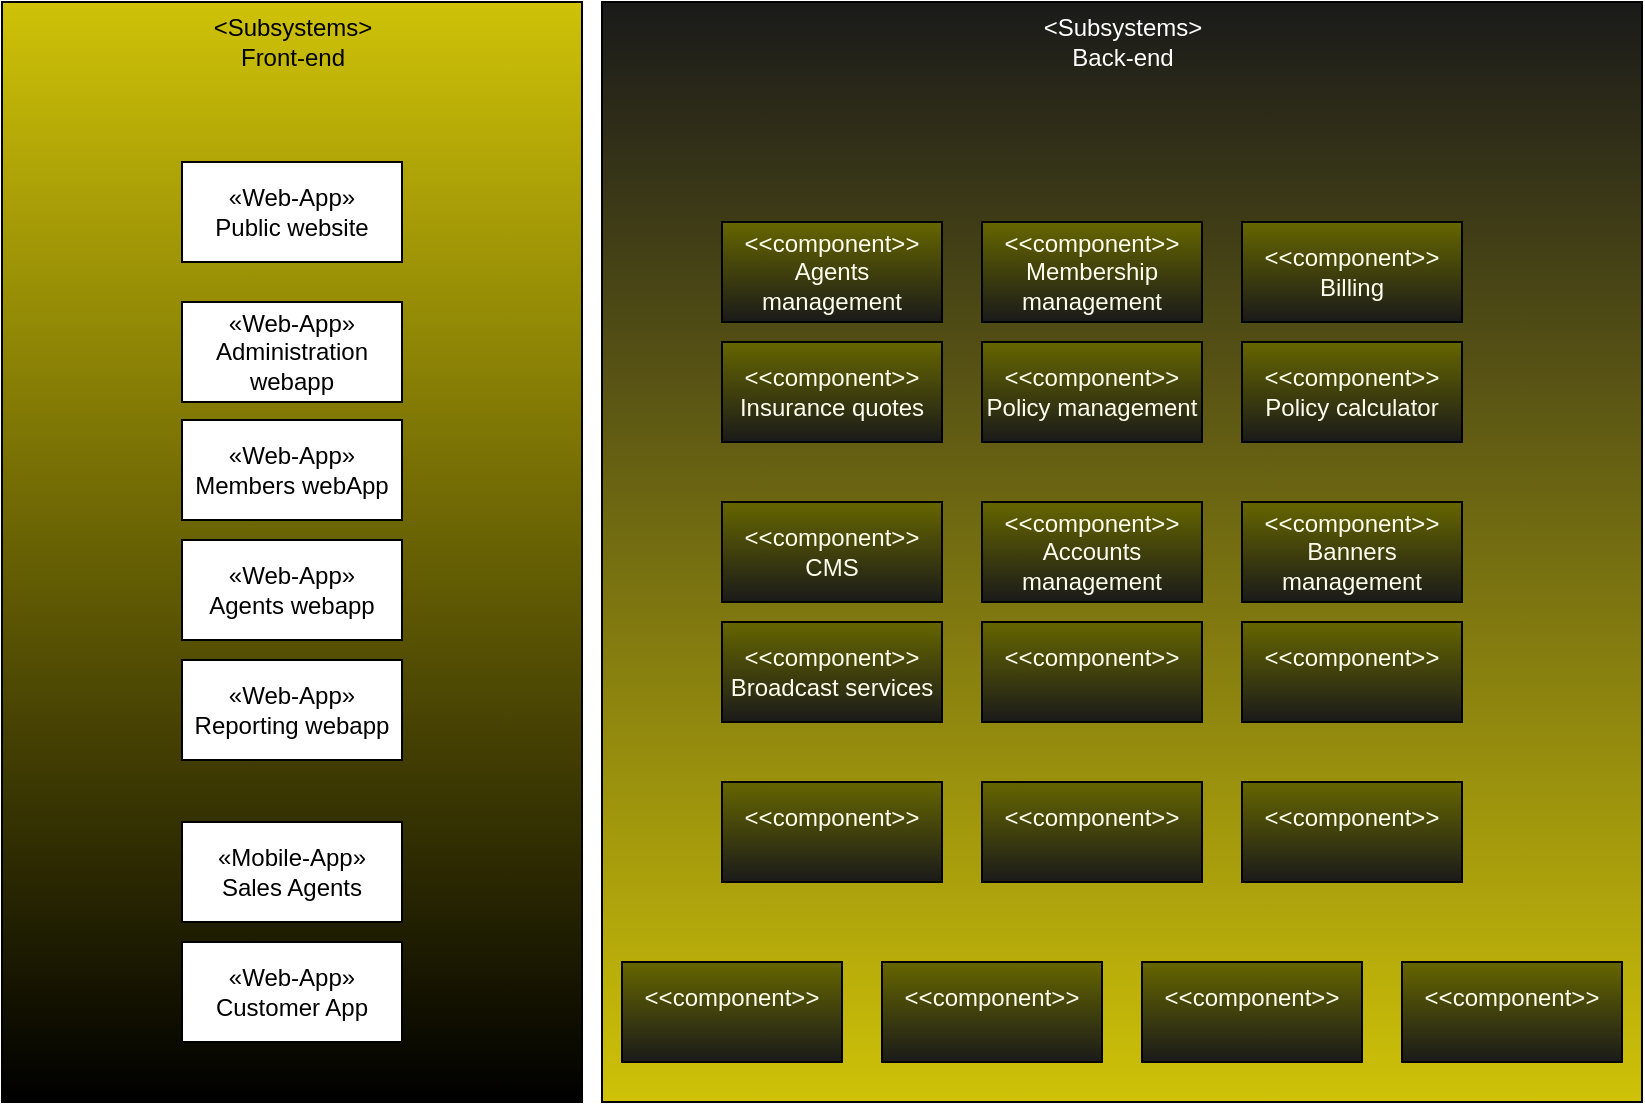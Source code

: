 <mxfile version="22.1.0" type="github">
  <diagram name="Page-1" id="BazWnyEBL50iyyZLBPZb">
    <mxGraphModel dx="934" dy="542" grid="1" gridSize="10" guides="1" tooltips="1" connect="1" arrows="1" fold="1" page="1" pageScale="1" pageWidth="827" pageHeight="1169" math="0" shadow="0">
      <root>
        <mxCell id="0" />
        <mxCell id="1" parent="0" />
        <mxCell id="gHs1_yGDTPSEfHALUva1-96" value="" style="group" vertex="1" connectable="0" parent="1">
          <mxGeometry x="50" y="90" width="310" height="550" as="geometry" />
        </mxCell>
        <mxCell id="gHs1_yGDTPSEfHALUva1-97" value="&lt;p style=&quot;line-height: 110%;&quot;&gt;&lt;/p&gt;&lt;br&gt;&lt;p&gt;&lt;/p&gt;" style="html=1;whiteSpace=wrap;fillColor=#CFC208;gradientColor=default;" vertex="1" parent="gHs1_yGDTPSEfHALUva1-96">
          <mxGeometry width="290" height="550" as="geometry" />
        </mxCell>
        <mxCell id="gHs1_yGDTPSEfHALUva1-98" value="&lt;div&gt;«Web-App»&lt;/div&gt;Public website" style="html=1;whiteSpace=wrap;movable=0;resizable=0;rotatable=0;deletable=0;editable=0;locked=1;connectable=0;" vertex="1" parent="gHs1_yGDTPSEfHALUva1-96">
          <mxGeometry x="90" y="80" width="110" height="50" as="geometry" />
        </mxCell>
        <mxCell id="gHs1_yGDTPSEfHALUva1-99" value="&lt;div&gt;«Web-App»&lt;/div&gt;&lt;div&gt;Administration webapp&lt;br&gt;&lt;/div&gt;" style="html=1;whiteSpace=wrap;movable=0;resizable=0;rotatable=0;deletable=0;editable=0;locked=1;connectable=0;" vertex="1" parent="gHs1_yGDTPSEfHALUva1-96">
          <mxGeometry x="90" y="150" width="110" height="50" as="geometry" />
        </mxCell>
        <mxCell id="gHs1_yGDTPSEfHALUva1-100" value="&lt;div&gt;«Web-App»&lt;/div&gt;&lt;div&gt;Members webApp&lt;br&gt;&lt;/div&gt;" style="html=1;whiteSpace=wrap;movable=0;resizable=0;rotatable=0;deletable=0;editable=0;locked=1;connectable=0;" vertex="1" parent="gHs1_yGDTPSEfHALUva1-96">
          <mxGeometry x="90" y="209" width="110" height="50" as="geometry" />
        </mxCell>
        <mxCell id="gHs1_yGDTPSEfHALUva1-101" value="&lt;div&gt;«Web-App»&lt;/div&gt;&lt;div&gt;Agents webapp&lt;br&gt;&lt;/div&gt;" style="html=1;whiteSpace=wrap;movable=0;resizable=0;rotatable=0;deletable=0;editable=0;locked=1;connectable=0;" vertex="1" parent="gHs1_yGDTPSEfHALUva1-96">
          <mxGeometry x="90" y="269" width="110" height="50" as="geometry" />
        </mxCell>
        <mxCell id="gHs1_yGDTPSEfHALUva1-102" value="&lt;div&gt;«Web-App»&lt;/div&gt;&lt;div&gt;Reporting webapp&lt;br&gt;&lt;/div&gt;" style="html=1;whiteSpace=wrap;movable=0;resizable=0;rotatable=0;deletable=0;editable=0;locked=1;connectable=0;" vertex="1" parent="gHs1_yGDTPSEfHALUva1-96">
          <mxGeometry x="90" y="329" width="110" height="50" as="geometry" />
        </mxCell>
        <mxCell id="gHs1_yGDTPSEfHALUva1-103" value="&lt;div&gt;«Mobile-App»&lt;/div&gt;&lt;div&gt;Sales Agents&lt;br&gt;&lt;/div&gt;" style="html=1;whiteSpace=wrap;movable=0;resizable=0;rotatable=0;deletable=0;editable=0;locked=1;connectable=0;" vertex="1" parent="gHs1_yGDTPSEfHALUva1-96">
          <mxGeometry x="90" y="410" width="110" height="50" as="geometry" />
        </mxCell>
        <mxCell id="gHs1_yGDTPSEfHALUva1-104" value="&lt;div&gt;«Web-App»&lt;/div&gt;&lt;div&gt;Customer App&lt;br&gt;&lt;/div&gt;" style="html=1;whiteSpace=wrap;movable=0;resizable=0;rotatable=0;deletable=0;editable=0;locked=1;connectable=0;" vertex="1" parent="gHs1_yGDTPSEfHALUva1-96">
          <mxGeometry x="90" y="470" width="110" height="50" as="geometry" />
        </mxCell>
        <mxCell id="gHs1_yGDTPSEfHALUva1-105" value="&lt;div&gt;&amp;lt;Subsystems&amp;gt;&lt;/div&gt;&lt;div&gt;Front-end&lt;br&gt;&lt;/div&gt;" style="text;html=1;align=center;verticalAlign=middle;resizable=0;points=[];autosize=1;strokeColor=none;fillColor=none;" vertex="1" parent="gHs1_yGDTPSEfHALUva1-96">
          <mxGeometry x="95" width="100" height="40" as="geometry" />
        </mxCell>
        <mxCell id="gHs1_yGDTPSEfHALUva1-106" value="" style="html=1;whiteSpace=wrap;gradientColor=#CFC208;fillColor=#1A1A1A;" vertex="1" parent="1">
          <mxGeometry x="350" y="90" width="520" height="550" as="geometry" />
        </mxCell>
        <mxCell id="gHs1_yGDTPSEfHALUva1-107" value="&lt;div&gt;&lt;font color=&quot;#ffffff&quot;&gt;&amp;lt;Subsystems&amp;gt;&lt;/font&gt;&lt;/div&gt;&lt;div&gt;&lt;font color=&quot;#ffffff&quot;&gt;Back-end&lt;br&gt;&lt;/font&gt;&lt;/div&gt;" style="text;html=1;align=center;verticalAlign=middle;resizable=0;points=[];autosize=1;strokeColor=none;fillColor=none;" vertex="1" parent="1">
          <mxGeometry x="560" y="90" width="100" height="40" as="geometry" />
        </mxCell>
        <mxCell id="gHs1_yGDTPSEfHALUva1-108" value="&lt;font color=&quot;#fffff0&quot;&gt;&amp;lt;&amp;lt;component&amp;gt;&amp;gt;&lt;br&gt;Agents management&lt;br&gt;&lt;/font&gt;" style="html=1;whiteSpace=wrap;fillColor=#666600;gradientColor=#1A1A1A;" vertex="1" parent="1">
          <mxGeometry x="410" y="200" width="110" height="50" as="geometry" />
        </mxCell>
        <mxCell id="gHs1_yGDTPSEfHALUva1-109" value="&lt;div&gt;&lt;font color=&quot;#fffff0&quot;&gt;&amp;lt;&amp;lt;component&amp;gt;&amp;gt;&lt;/font&gt;&lt;/div&gt;&lt;font color=&quot;#fffff0&quot;&gt;Membership management&lt;/font&gt;" style="html=1;whiteSpace=wrap;fillColor=#666600;gradientColor=#1A1A1A;" vertex="1" parent="1">
          <mxGeometry x="540" y="200" width="110" height="50" as="geometry" />
        </mxCell>
        <mxCell id="gHs1_yGDTPSEfHALUva1-110" value="&lt;font color=&quot;#fffff0&quot;&gt;&amp;lt;&amp;lt;component&amp;gt;&amp;gt;&lt;br&gt;Billing&lt;br&gt;&lt;/font&gt;" style="html=1;whiteSpace=wrap;fillColor=#666600;gradientColor=#1A1A1A;" vertex="1" parent="1">
          <mxGeometry x="670" y="200" width="110" height="50" as="geometry" />
        </mxCell>
        <mxCell id="gHs1_yGDTPSEfHALUva1-111" value="&lt;font color=&quot;#fffff0&quot;&gt;&amp;lt;&amp;lt;component&amp;gt;&amp;gt;&lt;br&gt;Insurance quotes&lt;br&gt;&lt;/font&gt;" style="html=1;whiteSpace=wrap;fillColor=#666600;gradientColor=#1A1A1A;" vertex="1" parent="1">
          <mxGeometry x="410" y="260" width="110" height="50" as="geometry" />
        </mxCell>
        <mxCell id="gHs1_yGDTPSEfHALUva1-112" value="&lt;div&gt;&lt;font color=&quot;#fffff0&quot;&gt;&amp;lt;&amp;lt;component&amp;gt;&amp;gt;&lt;/font&gt;&lt;/div&gt;&lt;div&gt;&lt;font color=&quot;#fffff0&quot;&gt;Policy management&lt;br&gt;&lt;/font&gt;&lt;/div&gt;&lt;font color=&quot;#fffff0&quot;&gt;&lt;/font&gt;" style="html=1;whiteSpace=wrap;fillColor=#666600;gradientColor=#1A1A1A;" vertex="1" parent="1">
          <mxGeometry x="540" y="260" width="110" height="50" as="geometry" />
        </mxCell>
        <mxCell id="gHs1_yGDTPSEfHALUva1-113" value="&lt;font color=&quot;#fffff0&quot;&gt;&amp;lt;&amp;lt;component&amp;gt;&amp;gt;&lt;br&gt;Policy calculator&lt;br&gt;&lt;/font&gt;" style="html=1;whiteSpace=wrap;fillColor=#666600;gradientColor=#1A1A1A;" vertex="1" parent="1">
          <mxGeometry x="670" y="260" width="110" height="50" as="geometry" />
        </mxCell>
        <mxCell id="gHs1_yGDTPSEfHALUva1-114" value="&lt;font color=&quot;#fffff0&quot;&gt;&amp;lt;&amp;lt;component&amp;gt;&amp;gt;&lt;br&gt;CMS&lt;br&gt;&lt;/font&gt;" style="html=1;whiteSpace=wrap;fillColor=#666600;gradientColor=#1A1A1A;" vertex="1" parent="1">
          <mxGeometry x="410" y="340" width="110" height="50" as="geometry" />
        </mxCell>
        <mxCell id="gHs1_yGDTPSEfHALUva1-115" value="&lt;font color=&quot;#fffff0&quot;&gt;&amp;lt;&amp;lt;component&amp;gt;&amp;gt;&lt;br&gt;Accounts management&lt;br&gt;&lt;/font&gt;" style="html=1;whiteSpace=wrap;fillColor=#666600;gradientColor=#1A1A1A;" vertex="1" parent="1">
          <mxGeometry x="540" y="340" width="110" height="50" as="geometry" />
        </mxCell>
        <mxCell id="gHs1_yGDTPSEfHALUva1-116" value="&lt;font color=&quot;#fffff0&quot;&gt;&amp;lt;&amp;lt;component&amp;gt;&amp;gt;&lt;br&gt;Banners management&lt;br&gt;&lt;/font&gt;" style="html=1;whiteSpace=wrap;fillColor=#666600;gradientColor=#1A1A1A;" vertex="1" parent="1">
          <mxGeometry x="670" y="340" width="110" height="50" as="geometry" />
        </mxCell>
        <mxCell id="gHs1_yGDTPSEfHALUva1-117" value="&lt;font color=&quot;#fffff0&quot;&gt;&amp;lt;&amp;lt;component&amp;gt;&amp;gt;&lt;br&gt;Broadcast services&lt;br&gt;&lt;/font&gt;" style="html=1;whiteSpace=wrap;fillColor=#666600;gradientColor=#1A1A1A;" vertex="1" parent="1">
          <mxGeometry x="410" y="400" width="110" height="50" as="geometry" />
        </mxCell>
        <mxCell id="gHs1_yGDTPSEfHALUva1-118" value="&lt;font color=&quot;#fffff0&quot;&gt;&amp;lt;&amp;lt;component&amp;gt;&amp;gt;&lt;br&gt;&lt;br&gt;&lt;/font&gt;" style="html=1;whiteSpace=wrap;fillColor=#666600;gradientColor=#1A1A1A;" vertex="1" parent="1">
          <mxGeometry x="540" y="400" width="110" height="50" as="geometry" />
        </mxCell>
        <mxCell id="gHs1_yGDTPSEfHALUva1-119" value="&lt;font color=&quot;#fffff0&quot;&gt;&amp;lt;&amp;lt;component&amp;gt;&amp;gt;&lt;br&gt;&lt;br&gt;&lt;/font&gt;" style="html=1;whiteSpace=wrap;fillColor=#666600;gradientColor=#1A1A1A;" vertex="1" parent="1">
          <mxGeometry x="670" y="400" width="110" height="50" as="geometry" />
        </mxCell>
        <mxCell id="gHs1_yGDTPSEfHALUva1-120" value="&lt;font color=&quot;#fffff0&quot;&gt;&amp;lt;&amp;lt;component&amp;gt;&amp;gt;&lt;br&gt;&lt;br&gt;&lt;/font&gt;" style="html=1;whiteSpace=wrap;fillColor=#666600;gradientColor=#1A1A1A;" vertex="1" parent="1">
          <mxGeometry x="410" y="480" width="110" height="50" as="geometry" />
        </mxCell>
        <mxCell id="gHs1_yGDTPSEfHALUva1-121" value="&lt;font color=&quot;#fffff0&quot;&gt;&amp;lt;&amp;lt;component&amp;gt;&amp;gt;&lt;br&gt;&lt;br&gt;&lt;/font&gt;" style="html=1;whiteSpace=wrap;fillColor=#666600;gradientColor=#1A1A1A;" vertex="1" parent="1">
          <mxGeometry x="540" y="480" width="110" height="50" as="geometry" />
        </mxCell>
        <mxCell id="gHs1_yGDTPSEfHALUva1-122" value="&lt;font color=&quot;#fffff0&quot;&gt;&amp;lt;&amp;lt;component&amp;gt;&amp;gt;&lt;br&gt;&lt;br&gt;&lt;/font&gt;" style="html=1;whiteSpace=wrap;fillColor=#666600;gradientColor=#1A1A1A;" vertex="1" parent="1">
          <mxGeometry x="670" y="480" width="110" height="50" as="geometry" />
        </mxCell>
        <mxCell id="gHs1_yGDTPSEfHALUva1-123" value="&lt;font color=&quot;#fffff0&quot;&gt;&amp;lt;&amp;lt;component&amp;gt;&amp;gt;&lt;br&gt;&lt;br&gt;&lt;/font&gt;" style="html=1;whiteSpace=wrap;fillColor=#666600;gradientColor=#1A1A1A;" vertex="1" parent="1">
          <mxGeometry x="360" y="570" width="110" height="50" as="geometry" />
        </mxCell>
        <mxCell id="gHs1_yGDTPSEfHALUva1-124" value="&lt;font color=&quot;#fffff0&quot;&gt;&amp;lt;&amp;lt;component&amp;gt;&amp;gt;&lt;br&gt;&lt;br&gt;&lt;/font&gt;" style="html=1;whiteSpace=wrap;fillColor=#666600;gradientColor=#1A1A1A;" vertex="1" parent="1">
          <mxGeometry x="490" y="570" width="110" height="50" as="geometry" />
        </mxCell>
        <mxCell id="gHs1_yGDTPSEfHALUva1-125" value="&lt;font color=&quot;#fffff0&quot;&gt;&amp;lt;&amp;lt;component&amp;gt;&amp;gt;&lt;br&gt;&lt;br&gt;&lt;/font&gt;" style="html=1;whiteSpace=wrap;fillColor=#666600;gradientColor=#1A1A1A;" vertex="1" parent="1">
          <mxGeometry x="620" y="570" width="110" height="50" as="geometry" />
        </mxCell>
        <mxCell id="gHs1_yGDTPSEfHALUva1-126" value="&lt;font color=&quot;#fffff0&quot;&gt;&amp;lt;&amp;lt;component&amp;gt;&amp;gt;&lt;br&gt;&lt;br&gt;&lt;/font&gt;" style="html=1;whiteSpace=wrap;fillColor=#666600;gradientColor=#1A1A1A;" vertex="1" parent="1">
          <mxGeometry x="750" y="570" width="110" height="50" as="geometry" />
        </mxCell>
      </root>
    </mxGraphModel>
  </diagram>
</mxfile>
